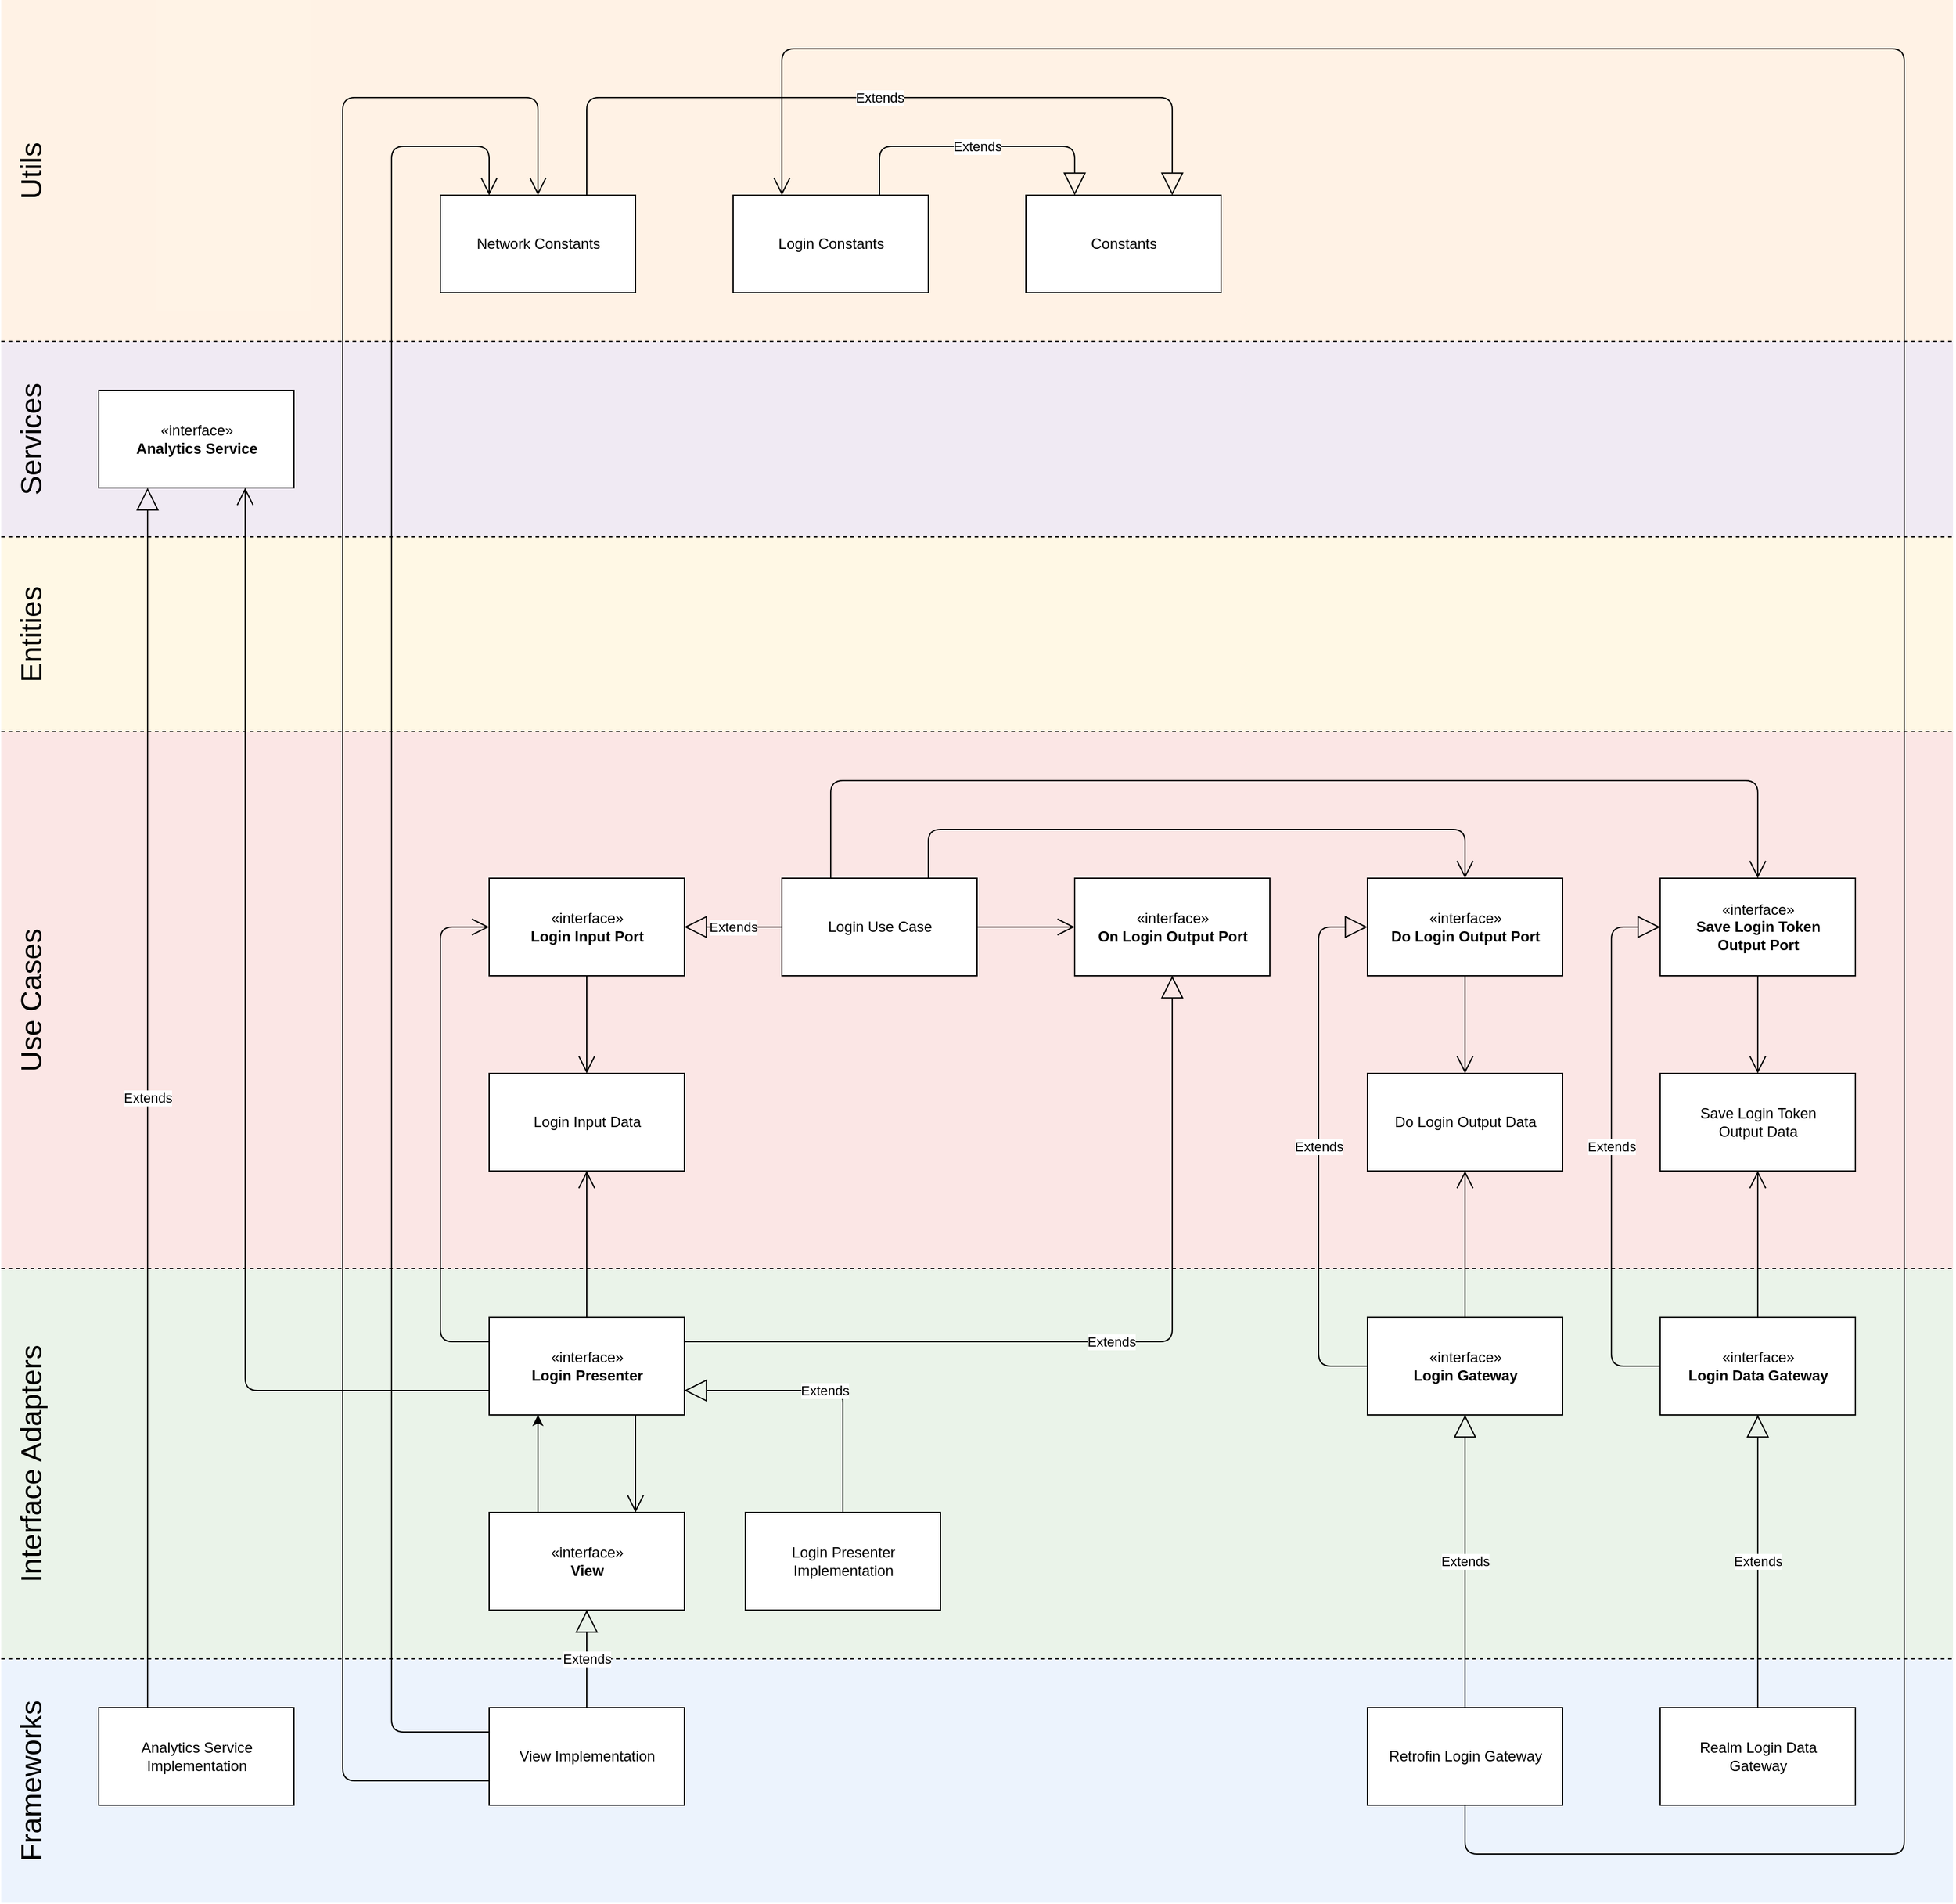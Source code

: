 <mxfile version="14.2.7" type="device"><diagram id="C5RBs43oDa-KdzZeNtuy" name="Page-1"><mxGraphModel dx="946" dy="564" grid="1" gridSize="10" guides="1" tooltips="1" connect="1" arrows="1" fold="1" page="1" pageScale="1" pageWidth="1920" pageHeight="1200" math="0" shadow="0"><root><mxCell id="WIyWlLk6GJQsqaUBKTNV-0"/><mxCell id="WIyWlLk6GJQsqaUBKTNV-1" parent="WIyWlLk6GJQsqaUBKTNV-0"/><mxCell id="96NUIp19MMEh6ffGjS8R-17" value="" style="rounded=0;whiteSpace=wrap;html=1;fillColor=#e1d5e7;opacity=50;strokeColor=none;" vertex="1" parent="WIyWlLk6GJQsqaUBKTNV-1"><mxGeometry y="280" width="1600" height="160" as="geometry"/></mxCell><mxCell id="SyCtr17LZEkFtD2IQ6eP-5" value="" style="rounded=0;whiteSpace=wrap;html=1;opacity=50;fillColor=#ffe6cc;strokeColor=none;" parent="WIyWlLk6GJQsqaUBKTNV-1" vertex="1"><mxGeometry width="1600" height="280" as="geometry"/></mxCell><mxCell id="klhKIIg2TK-vuq3G0jQl-57" value="" style="rounded=0;whiteSpace=wrap;html=1;opacity=50;fillColor=#dae8fc;strokeColor=none;" parent="WIyWlLk6GJQsqaUBKTNV-1" vertex="1"><mxGeometry y="1360" width="1600" height="200" as="geometry"/></mxCell><mxCell id="klhKIIg2TK-vuq3G0jQl-56" value="" style="rounded=0;whiteSpace=wrap;html=1;opacity=50;fillColor=#d5e8d4;strokeColor=none;" parent="WIyWlLk6GJQsqaUBKTNV-1" vertex="1"><mxGeometry y="1040" width="1600" height="320" as="geometry"/></mxCell><mxCell id="klhKIIg2TK-vuq3G0jQl-55" value="" style="rounded=0;whiteSpace=wrap;html=1;opacity=50;fillColor=#f8cecc;strokeColor=none;" parent="WIyWlLk6GJQsqaUBKTNV-1" vertex="1"><mxGeometry y="600" width="1600" height="440" as="geometry"/></mxCell><mxCell id="klhKIIg2TK-vuq3G0jQl-54" value="" style="rounded=0;whiteSpace=wrap;html=1;fillColor=#fff2cc;strokeColor=none;opacity=50;" parent="WIyWlLk6GJQsqaUBKTNV-1" vertex="1"><mxGeometry y="440" width="1600" height="160" as="geometry"/></mxCell><mxCell id="klhKIIg2TK-vuq3G0jQl-42" value="" style="endArrow=none;dashed=1;html=1;" parent="WIyWlLk6GJQsqaUBKTNV-1" edge="1"><mxGeometry width="50" height="50" relative="1" as="geometry"><mxPoint y="1360" as="sourcePoint"/><mxPoint x="1600" y="1360" as="targetPoint"/></mxGeometry></mxCell><mxCell id="klhKIIg2TK-vuq3G0jQl-19" value="" style="endArrow=none;dashed=1;html=1;" parent="WIyWlLk6GJQsqaUBKTNV-1" edge="1"><mxGeometry width="50" height="50" relative="1" as="geometry"><mxPoint y="1040" as="sourcePoint"/><mxPoint x="1600" y="1040" as="targetPoint"/></mxGeometry></mxCell><mxCell id="klhKIIg2TK-vuq3G0jQl-0" value="&lt;font style=&quot;font-size: 24px&quot;&gt;Entities&lt;/font&gt;" style="text;html=1;strokeColor=none;fillColor=none;align=center;verticalAlign=middle;whiteSpace=wrap;rounded=0;autosize=1;rotation=-90;" parent="WIyWlLk6GJQsqaUBKTNV-1" vertex="1"><mxGeometry x="-20" y="510" width="90" height="20" as="geometry"/></mxCell><mxCell id="klhKIIg2TK-vuq3G0jQl-1" value="" style="endArrow=none;dashed=1;html=1;" parent="WIyWlLk6GJQsqaUBKTNV-1" edge="1"><mxGeometry width="50" height="50" relative="1" as="geometry"><mxPoint y="600" as="sourcePoint"/><mxPoint x="1600" y="600" as="targetPoint"/></mxGeometry></mxCell><mxCell id="klhKIIg2TK-vuq3G0jQl-2" value="Login Use Case" style="html=1;" parent="WIyWlLk6GJQsqaUBKTNV-1" vertex="1"><mxGeometry x="640" y="720" width="160" height="80" as="geometry"/></mxCell><mxCell id="klhKIIg2TK-vuq3G0jQl-3" value="«interface»&lt;br&gt;&lt;b&gt;Login Input Port&lt;/b&gt;" style="html=1;" parent="WIyWlLk6GJQsqaUBKTNV-1" vertex="1"><mxGeometry x="400" y="720" width="160" height="80" as="geometry"/></mxCell><mxCell id="klhKIIg2TK-vuq3G0jQl-4" value="Extends" style="endArrow=block;endSize=16;endFill=0;html=1;exitX=0;exitY=0.5;exitDx=0;exitDy=0;entryX=1;entryY=0.5;entryDx=0;entryDy=0;" parent="WIyWlLk6GJQsqaUBKTNV-1" source="klhKIIg2TK-vuq3G0jQl-2" target="klhKIIg2TK-vuq3G0jQl-3" edge="1"><mxGeometry width="160" relative="1" as="geometry"><mxPoint x="520" y="900" as="sourcePoint"/><mxPoint x="680" y="900" as="targetPoint"/></mxGeometry></mxCell><mxCell id="klhKIIg2TK-vuq3G0jQl-8" value="«interface»&lt;br&gt;&lt;b&gt;Do Login Output Port&lt;/b&gt;" style="html=1;" parent="WIyWlLk6GJQsqaUBKTNV-1" vertex="1"><mxGeometry x="1120" y="720" width="160" height="80" as="geometry"/></mxCell><mxCell id="klhKIIg2TK-vuq3G0jQl-16" value="«interface»&lt;br&gt;&lt;b&gt;Save Login Token&lt;br&gt;Output Port&lt;br&gt;&lt;/b&gt;" style="html=1;" parent="WIyWlLk6GJQsqaUBKTNV-1" vertex="1"><mxGeometry x="1360" y="720" width="160" height="80" as="geometry"/></mxCell><mxCell id="klhKIIg2TK-vuq3G0jQl-20" value="«interface»&lt;br&gt;&lt;b&gt;Login Presenter&lt;/b&gt;" style="html=1;" parent="WIyWlLk6GJQsqaUBKTNV-1" vertex="1"><mxGeometry x="400" y="1080" width="160" height="80" as="geometry"/></mxCell><mxCell id="klhKIIg2TK-vuq3G0jQl-21" value="«interface»&lt;br&gt;&lt;b&gt;On Login Output Port&lt;/b&gt;" style="html=1;" parent="WIyWlLk6GJQsqaUBKTNV-1" vertex="1"><mxGeometry x="880" y="720" width="160" height="80" as="geometry"/></mxCell><mxCell id="klhKIIg2TK-vuq3G0jQl-22" value="" style="endArrow=open;endFill=1;endSize=12;html=1;exitX=1;exitY=0.5;exitDx=0;exitDy=0;entryX=0;entryY=0.5;entryDx=0;entryDy=0;" parent="WIyWlLk6GJQsqaUBKTNV-1" source="klhKIIg2TK-vuq3G0jQl-2" target="klhKIIg2TK-vuq3G0jQl-21" edge="1"><mxGeometry width="160" relative="1" as="geometry"><mxPoint x="800" y="880" as="sourcePoint"/><mxPoint x="960" y="880" as="targetPoint"/></mxGeometry></mxCell><mxCell id="klhKIIg2TK-vuq3G0jQl-25" value="" style="endArrow=open;endFill=1;endSize=12;html=1;exitX=0.75;exitY=0;exitDx=0;exitDy=0;entryX=0.5;entryY=0;entryDx=0;entryDy=0;" parent="WIyWlLk6GJQsqaUBKTNV-1" source="klhKIIg2TK-vuq3G0jQl-2" target="klhKIIg2TK-vuq3G0jQl-8" edge="1"><mxGeometry width="160" relative="1" as="geometry"><mxPoint x="780" y="680" as="sourcePoint"/><mxPoint x="940" y="680" as="targetPoint"/><Array as="points"><mxPoint x="760" y="680"/><mxPoint x="1200" y="680"/></Array></mxGeometry></mxCell><mxCell id="klhKIIg2TK-vuq3G0jQl-26" value="" style="endArrow=open;endFill=1;endSize=12;html=1;exitX=0.25;exitY=0;exitDx=0;exitDy=0;entryX=0.5;entryY=0;entryDx=0;entryDy=0;" parent="WIyWlLk6GJQsqaUBKTNV-1" source="klhKIIg2TK-vuq3G0jQl-2" target="klhKIIg2TK-vuq3G0jQl-16" edge="1"><mxGeometry width="160" relative="1" as="geometry"><mxPoint x="680" y="660" as="sourcePoint"/><mxPoint x="840" y="660" as="targetPoint"/><Array as="points"><mxPoint x="680" y="640"/><mxPoint x="1440" y="640"/></Array></mxGeometry></mxCell><mxCell id="klhKIIg2TK-vuq3G0jQl-27" value="«interface»&lt;br&gt;&lt;b&gt;Login Gateway&lt;/b&gt;" style="html=1;" parent="WIyWlLk6GJQsqaUBKTNV-1" vertex="1"><mxGeometry x="1120" y="1080" width="160" height="80" as="geometry"/></mxCell><mxCell id="klhKIIg2TK-vuq3G0jQl-29" value="«interface»&lt;br&gt;&lt;b&gt;Login Data Gateway&lt;/b&gt;" style="html=1;" parent="WIyWlLk6GJQsqaUBKTNV-1" vertex="1"><mxGeometry x="1360" y="1080" width="160" height="80" as="geometry"/></mxCell><mxCell id="klhKIIg2TK-vuq3G0jQl-37" value="«interface»&lt;br&gt;&lt;b&gt;View&lt;/b&gt;" style="html=1;" parent="WIyWlLk6GJQsqaUBKTNV-1" vertex="1"><mxGeometry x="400" y="1240" width="160" height="80" as="geometry"/></mxCell><mxCell id="klhKIIg2TK-vuq3G0jQl-38" value="Login Presenter&lt;br&gt;Implementation" style="html=1;" parent="WIyWlLk6GJQsqaUBKTNV-1" vertex="1"><mxGeometry x="610" y="1240" width="160" height="80" as="geometry"/></mxCell><mxCell id="klhKIIg2TK-vuq3G0jQl-43" value="View Implementation" style="html=1;" parent="WIyWlLk6GJQsqaUBKTNV-1" vertex="1"><mxGeometry x="400" y="1400" width="160" height="80" as="geometry"/></mxCell><mxCell id="klhKIIg2TK-vuq3G0jQl-44" value="Extends" style="endArrow=block;endSize=16;endFill=0;html=1;exitX=0.5;exitY=0;exitDx=0;exitDy=0;entryX=0.5;entryY=1;entryDx=0;entryDy=0;" parent="WIyWlLk6GJQsqaUBKTNV-1" source="klhKIIg2TK-vuq3G0jQl-43" target="klhKIIg2TK-vuq3G0jQl-37" edge="1"><mxGeometry width="160" relative="1" as="geometry"><mxPoint x="610" y="1490" as="sourcePoint"/><mxPoint x="770" y="1490" as="targetPoint"/></mxGeometry></mxCell><mxCell id="klhKIIg2TK-vuq3G0jQl-45" value="Retrofin Login&amp;nbsp;Gateway" style="html=1;" parent="WIyWlLk6GJQsqaUBKTNV-1" vertex="1"><mxGeometry x="1120" y="1400" width="160" height="80" as="geometry"/></mxCell><mxCell id="klhKIIg2TK-vuq3G0jQl-47" value="Extends" style="endArrow=block;endSize=16;endFill=0;html=1;exitX=0.5;exitY=0;exitDx=0;exitDy=0;entryX=0.5;entryY=1;entryDx=0;entryDy=0;" parent="WIyWlLk6GJQsqaUBKTNV-1" source="klhKIIg2TK-vuq3G0jQl-45" target="klhKIIg2TK-vuq3G0jQl-27" edge="1"><mxGeometry width="160" relative="1" as="geometry"><mxPoint x="1170" y="1280" as="sourcePoint"/><mxPoint x="1330" y="1280" as="targetPoint"/></mxGeometry></mxCell><mxCell id="klhKIIg2TK-vuq3G0jQl-48" value="Realm Login Data&lt;br&gt;Gateway" style="html=1;" parent="WIyWlLk6GJQsqaUBKTNV-1" vertex="1"><mxGeometry x="1360" y="1400" width="160" height="80" as="geometry"/></mxCell><mxCell id="klhKIIg2TK-vuq3G0jQl-50" value="Extends" style="endArrow=block;endSize=16;endFill=0;html=1;exitX=0.5;exitY=0;exitDx=0;exitDy=0;entryX=0.5;entryY=1;entryDx=0;entryDy=0;" parent="WIyWlLk6GJQsqaUBKTNV-1" source="klhKIIg2TK-vuq3G0jQl-48" target="klhKIIg2TK-vuq3G0jQl-29" edge="1"><mxGeometry width="160" relative="1" as="geometry"><mxPoint x="1450" y="1240" as="sourcePoint"/><mxPoint x="1610" y="1240" as="targetPoint"/></mxGeometry></mxCell><mxCell id="klhKIIg2TK-vuq3G0jQl-51" value="&lt;font style=&quot;font-size: 24px&quot;&gt;Interface Adapters&lt;/font&gt;" style="text;html=1;strokeColor=none;fillColor=none;align=center;verticalAlign=middle;whiteSpace=wrap;rounded=0;autosize=1;rotation=-90;" parent="WIyWlLk6GJQsqaUBKTNV-1" vertex="1"><mxGeometry x="-80" y="1190" width="210" height="20" as="geometry"/></mxCell><mxCell id="klhKIIg2TK-vuq3G0jQl-52" value="&lt;font style=&quot;font-size: 24px&quot;&gt;Use Cases&lt;/font&gt;" style="text;html=1;strokeColor=none;fillColor=none;align=center;verticalAlign=middle;whiteSpace=wrap;rounded=0;autosize=1;rotation=-90;" parent="WIyWlLk6GJQsqaUBKTNV-1" vertex="1"><mxGeometry x="-40" y="810" width="130" height="20" as="geometry"/></mxCell><mxCell id="klhKIIg2TK-vuq3G0jQl-53" value="&lt;font style=&quot;font-size: 24px&quot;&gt;Frameworks&lt;/font&gt;" style="text;html=1;strokeColor=none;fillColor=none;align=center;verticalAlign=middle;whiteSpace=wrap;rounded=0;autosize=1;rotation=-90;" parent="WIyWlLk6GJQsqaUBKTNV-1" vertex="1"><mxGeometry x="-50" y="1450" width="150" height="20" as="geometry"/></mxCell><mxCell id="klhKIIg2TK-vuq3G0jQl-58" value="" style="endArrow=classic;html=1;entryX=0.25;entryY=1;entryDx=0;entryDy=0;exitX=0.25;exitY=0;exitDx=0;exitDy=0;" parent="WIyWlLk6GJQsqaUBKTNV-1" source="klhKIIg2TK-vuq3G0jQl-37" target="klhKIIg2TK-vuq3G0jQl-20" edge="1"><mxGeometry width="50" height="50" relative="1" as="geometry"><mxPoint x="320" y="1210" as="sourcePoint"/><mxPoint x="370" y="1160" as="targetPoint"/></mxGeometry></mxCell><mxCell id="klhKIIg2TK-vuq3G0jQl-59" value="" style="endArrow=open;endFill=1;endSize=12;html=1;exitX=0.75;exitY=1;exitDx=0;exitDy=0;entryX=0.75;entryY=0;entryDx=0;entryDy=0;" parent="WIyWlLk6GJQsqaUBKTNV-1" source="klhKIIg2TK-vuq3G0jQl-20" target="klhKIIg2TK-vuq3G0jQl-37" edge="1"><mxGeometry width="160" relative="1" as="geometry"><mxPoint x="630" y="1170" as="sourcePoint"/><mxPoint x="790" y="1170" as="targetPoint"/></mxGeometry></mxCell><mxCell id="klhKIIg2TK-vuq3G0jQl-60" value="Extends" style="endArrow=block;endSize=16;endFill=0;html=1;exitX=0.5;exitY=0;exitDx=0;exitDy=0;entryX=1;entryY=0.75;entryDx=0;entryDy=0;" parent="WIyWlLk6GJQsqaUBKTNV-1" source="klhKIIg2TK-vuq3G0jQl-38" target="klhKIIg2TK-vuq3G0jQl-20" edge="1"><mxGeometry width="160" relative="1" as="geometry"><mxPoint x="700" y="1130" as="sourcePoint"/><mxPoint x="860" y="1130" as="targetPoint"/><Array as="points"><mxPoint x="690" y="1140"/></Array></mxGeometry></mxCell><mxCell id="klhKIIg2TK-vuq3G0jQl-61" value="Extends" style="endArrow=block;endSize=16;endFill=0;html=1;exitX=1;exitY=0.25;exitDx=0;exitDy=0;entryX=0.5;entryY=1;entryDx=0;entryDy=0;" parent="WIyWlLk6GJQsqaUBKTNV-1" source="klhKIIg2TK-vuq3G0jQl-20" target="klhKIIg2TK-vuq3G0jQl-21" edge="1"><mxGeometry width="160" relative="1" as="geometry"><mxPoint x="770" y="880" as="sourcePoint"/><mxPoint x="930" y="880" as="targetPoint"/><Array as="points"><mxPoint x="960" y="1100"/></Array></mxGeometry></mxCell><mxCell id="klhKIIg2TK-vuq3G0jQl-62" value="" style="endArrow=open;endFill=1;endSize=12;html=1;exitX=0;exitY=0.25;exitDx=0;exitDy=0;entryX=0;entryY=0.5;entryDx=0;entryDy=0;" parent="WIyWlLk6GJQsqaUBKTNV-1" source="klhKIIg2TK-vuq3G0jQl-20" target="klhKIIg2TK-vuq3G0jQl-3" edge="1"><mxGeometry width="160" relative="1" as="geometry"><mxPoint x="290" y="920" as="sourcePoint"/><mxPoint x="450" y="920" as="targetPoint"/><Array as="points"><mxPoint x="360" y="1100"/><mxPoint x="360" y="760"/></Array></mxGeometry></mxCell><mxCell id="klhKIIg2TK-vuq3G0jQl-63" value="Extends" style="endArrow=block;endSize=16;endFill=0;html=1;entryX=0;entryY=0.5;entryDx=0;entryDy=0;exitX=0;exitY=0.5;exitDx=0;exitDy=0;" parent="WIyWlLk6GJQsqaUBKTNV-1" source="klhKIIg2TK-vuq3G0jQl-27" target="klhKIIg2TK-vuq3G0jQl-8" edge="1"><mxGeometry width="160" relative="1" as="geometry"><mxPoint x="970" y="950" as="sourcePoint"/><mxPoint x="1130" y="950" as="targetPoint"/><Array as="points"><mxPoint x="1080" y="1120"/><mxPoint x="1080" y="760"/></Array></mxGeometry></mxCell><mxCell id="klhKIIg2TK-vuq3G0jQl-64" value="Extends" style="endArrow=block;endSize=16;endFill=0;html=1;entryX=0;entryY=0.5;entryDx=0;entryDy=0;exitX=0;exitY=0.5;exitDx=0;exitDy=0;" parent="WIyWlLk6GJQsqaUBKTNV-1" source="klhKIIg2TK-vuq3G0jQl-29" target="klhKIIg2TK-vuq3G0jQl-16" edge="1"><mxGeometry width="160" relative="1" as="geometry"><mxPoint x="970" y="990" as="sourcePoint"/><mxPoint x="1130" y="990" as="targetPoint"/><Array as="points"><mxPoint x="1320" y="1120"/><mxPoint x="1320" y="760"/></Array></mxGeometry></mxCell><mxCell id="Gx-4v-lSRYxJ3VBSYdDU-0" value="&lt;font style=&quot;font-size: 24px&quot;&gt;Utils&lt;/font&gt;" style="text;html=1;strokeColor=none;fillColor=none;align=center;verticalAlign=middle;whiteSpace=wrap;rounded=0;opacity=50;rotation=-90;" parent="WIyWlLk6GJQsqaUBKTNV-1" vertex="1"><mxGeometry x="5" y="130" width="40" height="20" as="geometry"/></mxCell><mxCell id="Gx-4v-lSRYxJ3VBSYdDU-1" value="Network Constants" style="html=1;" parent="WIyWlLk6GJQsqaUBKTNV-1" vertex="1"><mxGeometry x="360" y="160" width="160" height="80" as="geometry"/></mxCell><mxCell id="Gx-4v-lSRYxJ3VBSYdDU-3" value="Constants" style="html=1;" parent="WIyWlLk6GJQsqaUBKTNV-1" vertex="1"><mxGeometry x="840" y="160" width="160" height="80" as="geometry"/></mxCell><mxCell id="Gx-4v-lSRYxJ3VBSYdDU-4" value="Login Constants" style="html=1;" parent="WIyWlLk6GJQsqaUBKTNV-1" vertex="1"><mxGeometry x="600" y="160" width="160" height="80" as="geometry"/></mxCell><mxCell id="Gx-4v-lSRYxJ3VBSYdDU-5" value="Extends" style="endArrow=block;endSize=16;endFill=0;html=1;exitX=0.75;exitY=0;exitDx=0;exitDy=0;entryX=0.25;entryY=0;entryDx=0;entryDy=0;" parent="WIyWlLk6GJQsqaUBKTNV-1" source="Gx-4v-lSRYxJ3VBSYdDU-4" edge="1"><mxGeometry width="160" relative="1" as="geometry"><mxPoint x="500" y="110" as="sourcePoint"/><mxPoint x="880" y="160" as="targetPoint"/><Array as="points"><mxPoint x="720" y="120"/><mxPoint x="880" y="120"/></Array></mxGeometry></mxCell><mxCell id="Gx-4v-lSRYxJ3VBSYdDU-6" value="Extends" style="endArrow=block;endSize=16;endFill=0;html=1;exitX=0.75;exitY=0;exitDx=0;exitDy=0;entryX=0.75;entryY=0;entryDx=0;entryDy=0;" parent="WIyWlLk6GJQsqaUBKTNV-1" source="Gx-4v-lSRYxJ3VBSYdDU-1" edge="1"><mxGeometry width="160" relative="1" as="geometry"><mxPoint x="470" y="80" as="sourcePoint"/><mxPoint x="960" y="160" as="targetPoint"/><Array as="points"><mxPoint x="480" y="80"/><mxPoint x="960" y="80"/></Array></mxGeometry></mxCell><mxCell id="SyCtr17LZEkFtD2IQ6eP-0" value="" style="endArrow=open;endFill=1;endSize=12;html=1;exitX=0;exitY=0.25;exitDx=0;exitDy=0;entryX=0.25;entryY=0;entryDx=0;entryDy=0;" parent="WIyWlLk6GJQsqaUBKTNV-1" source="klhKIIg2TK-vuq3G0jQl-43" target="Gx-4v-lSRYxJ3VBSYdDU-1" edge="1"><mxGeometry width="160" relative="1" as="geometry"><mxPoint x="690" y="1040" as="sourcePoint"/><mxPoint x="170" y="450" as="targetPoint"/><Array as="points"><mxPoint x="320" y="1420"/><mxPoint x="320" y="120"/><mxPoint x="400" y="120"/></Array></mxGeometry></mxCell><mxCell id="SyCtr17LZEkFtD2IQ6eP-1" value="" style="endArrow=open;endFill=1;endSize=12;html=1;exitX=0;exitY=0.75;exitDx=0;exitDy=0;entryX=0.5;entryY=0;entryDx=0;entryDy=0;" parent="WIyWlLk6GJQsqaUBKTNV-1" source="klhKIIg2TK-vuq3G0jQl-43" target="Gx-4v-lSRYxJ3VBSYdDU-1" edge="1"><mxGeometry width="160" relative="1" as="geometry"><mxPoint x="390" y="1320" as="sourcePoint"/><mxPoint x="170" y="230" as="targetPoint"/><Array as="points"><mxPoint x="280" y="1460"/><mxPoint x="280" y="80"/><mxPoint x="440" y="80"/></Array></mxGeometry></mxCell><mxCell id="SyCtr17LZEkFtD2IQ6eP-2" value="" style="endArrow=open;endFill=1;endSize=12;html=1;exitX=0.5;exitY=1;exitDx=0;exitDy=0;entryX=0.25;entryY=0;entryDx=0;entryDy=0;" parent="WIyWlLk6GJQsqaUBKTNV-1" source="klhKIIg2TK-vuq3G0jQl-45" target="Gx-4v-lSRYxJ3VBSYdDU-4" edge="1"><mxGeometry width="160" relative="1" as="geometry"><mxPoint x="1230" y="1230" as="sourcePoint"/><mxPoint x="600" y="40" as="targetPoint"/><Array as="points"><mxPoint x="1200" y="1520"/><mxPoint x="1560" y="1520"/><mxPoint x="1560" y="40"/><mxPoint x="640" y="40"/></Array></mxGeometry></mxCell><mxCell id="SyCtr17LZEkFtD2IQ6eP-3" value="" style="endArrow=none;dashed=1;html=1;" parent="WIyWlLk6GJQsqaUBKTNV-1" edge="1"><mxGeometry width="50" height="50" relative="1" as="geometry"><mxPoint y="440" as="sourcePoint"/><mxPoint x="1600" y="440" as="targetPoint"/></mxGeometry></mxCell><mxCell id="96NUIp19MMEh6ffGjS8R-0" value="Login Input Data" style="html=1;" vertex="1" parent="WIyWlLk6GJQsqaUBKTNV-1"><mxGeometry x="400" y="880" width="160" height="80" as="geometry"/></mxCell><mxCell id="96NUIp19MMEh6ffGjS8R-1" value="" style="endArrow=open;endFill=1;endSize=12;html=1;exitX=0.5;exitY=1;exitDx=0;exitDy=0;entryX=0.5;entryY=0;entryDx=0;entryDy=0;" edge="1" parent="WIyWlLk6GJQsqaUBKTNV-1" source="klhKIIg2TK-vuq3G0jQl-3" target="96NUIp19MMEh6ffGjS8R-0"><mxGeometry width="160" relative="1" as="geometry"><mxPoint x="600" y="910" as="sourcePoint"/><mxPoint x="760" y="910" as="targetPoint"/></mxGeometry></mxCell><mxCell id="96NUIp19MMEh6ffGjS8R-2" value="" style="endArrow=open;endFill=1;endSize=12;html=1;exitX=0.5;exitY=0;exitDx=0;exitDy=0;entryX=0.5;entryY=1;entryDx=0;entryDy=0;" edge="1" parent="WIyWlLk6GJQsqaUBKTNV-1" source="klhKIIg2TK-vuq3G0jQl-20" target="96NUIp19MMEh6ffGjS8R-0"><mxGeometry width="160" relative="1" as="geometry"><mxPoint x="650" y="900" as="sourcePoint"/><mxPoint x="810" y="900" as="targetPoint"/></mxGeometry></mxCell><mxCell id="96NUIp19MMEh6ffGjS8R-3" value="Do Login Output Data" style="html=1;" vertex="1" parent="WIyWlLk6GJQsqaUBKTNV-1"><mxGeometry x="1120" y="880" width="160" height="80" as="geometry"/></mxCell><mxCell id="96NUIp19MMEh6ffGjS8R-4" value="" style="endArrow=open;endFill=1;endSize=12;html=1;exitX=0.5;exitY=1;exitDx=0;exitDy=0;entryX=0.5;entryY=0;entryDx=0;entryDy=0;" edge="1" parent="WIyWlLk6GJQsqaUBKTNV-1" source="klhKIIg2TK-vuq3G0jQl-8" target="96NUIp19MMEh6ffGjS8R-3"><mxGeometry width="160" relative="1" as="geometry"><mxPoint x="1400" y="900" as="sourcePoint"/><mxPoint x="1560" y="900" as="targetPoint"/></mxGeometry></mxCell><mxCell id="96NUIp19MMEh6ffGjS8R-5" value="" style="endArrow=open;endFill=1;endSize=12;html=1;exitX=0.5;exitY=0;exitDx=0;exitDy=0;entryX=0.5;entryY=1;entryDx=0;entryDy=0;" edge="1" parent="WIyWlLk6GJQsqaUBKTNV-1" source="klhKIIg2TK-vuq3G0jQl-27" target="96NUIp19MMEh6ffGjS8R-3"><mxGeometry width="160" relative="1" as="geometry"><mxPoint x="1370" y="960" as="sourcePoint"/><mxPoint x="1530" y="960" as="targetPoint"/></mxGeometry></mxCell><mxCell id="96NUIp19MMEh6ffGjS8R-6" value="Save Login Token&lt;br&gt;Output Data" style="html=1;" vertex="1" parent="WIyWlLk6GJQsqaUBKTNV-1"><mxGeometry x="1360" y="880" width="160" height="80" as="geometry"/></mxCell><mxCell id="96NUIp19MMEh6ffGjS8R-7" value="" style="endArrow=open;endFill=1;endSize=12;html=1;exitX=0.5;exitY=1;exitDx=0;exitDy=0;entryX=0.5;entryY=0;entryDx=0;entryDy=0;" edge="1" parent="WIyWlLk6GJQsqaUBKTNV-1" source="klhKIIg2TK-vuq3G0jQl-16" target="96NUIp19MMEh6ffGjS8R-6"><mxGeometry width="160" relative="1" as="geometry"><mxPoint x="1680" y="870" as="sourcePoint"/><mxPoint x="1840" y="870" as="targetPoint"/></mxGeometry></mxCell><mxCell id="96NUIp19MMEh6ffGjS8R-8" value="" style="endArrow=open;endFill=1;endSize=12;html=1;exitX=0.5;exitY=0;exitDx=0;exitDy=0;entryX=0.5;entryY=1;entryDx=0;entryDy=0;" edge="1" parent="WIyWlLk6GJQsqaUBKTNV-1" source="klhKIIg2TK-vuq3G0jQl-29" target="96NUIp19MMEh6ffGjS8R-6"><mxGeometry width="160" relative="1" as="geometry"><mxPoint x="1670" y="930" as="sourcePoint"/><mxPoint x="1830" y="930" as="targetPoint"/></mxGeometry></mxCell><mxCell id="96NUIp19MMEh6ffGjS8R-11" value="&lt;font style=&quot;font-size: 24px&quot;&gt;Services&lt;/font&gt;" style="text;html=1;strokeColor=none;fillColor=none;align=center;verticalAlign=middle;whiteSpace=wrap;rounded=0;autosize=1;rotation=-90;" vertex="1" parent="WIyWlLk6GJQsqaUBKTNV-1"><mxGeometry x="-30" y="350" width="110" height="20" as="geometry"/></mxCell><mxCell id="96NUIp19MMEh6ffGjS8R-12" value="«interface»&lt;br&gt;&lt;b&gt;Analytics Service&lt;/b&gt;" style="html=1;" vertex="1" parent="WIyWlLk6GJQsqaUBKTNV-1"><mxGeometry x="80" y="320" width="160" height="80" as="geometry"/></mxCell><mxCell id="96NUIp19MMEh6ffGjS8R-13" value="Analytics Service&lt;br&gt;Implementation" style="html=1;" vertex="1" parent="WIyWlLk6GJQsqaUBKTNV-1"><mxGeometry x="80" y="1400" width="160" height="80" as="geometry"/></mxCell><mxCell id="96NUIp19MMEh6ffGjS8R-14" value="Extends" style="endArrow=block;endSize=16;endFill=0;html=1;exitX=0.25;exitY=0;exitDx=0;exitDy=0;entryX=0.25;entryY=1;entryDx=0;entryDy=0;" edge="1" parent="WIyWlLk6GJQsqaUBKTNV-1" source="96NUIp19MMEh6ffGjS8R-13" target="96NUIp19MMEh6ffGjS8R-12"><mxGeometry width="160" relative="1" as="geometry"><mxPoint x="100" y="1130" as="sourcePoint"/><mxPoint x="260" y="1130" as="targetPoint"/></mxGeometry></mxCell><mxCell id="96NUIp19MMEh6ffGjS8R-15" value="" style="endArrow=open;endFill=1;endSize=12;html=1;exitX=0;exitY=0.75;exitDx=0;exitDy=0;entryX=0.75;entryY=1;entryDx=0;entryDy=0;" edge="1" parent="WIyWlLk6GJQsqaUBKTNV-1" source="klhKIIg2TK-vuq3G0jQl-20" target="96NUIp19MMEh6ffGjS8R-12"><mxGeometry width="160" relative="1" as="geometry"><mxPoint x="170" y="1000" as="sourcePoint"/><mxPoint x="170" y="900" as="targetPoint"/><Array as="points"><mxPoint x="200" y="1140"/></Array></mxGeometry></mxCell><mxCell id="96NUIp19MMEh6ffGjS8R-16" value="" style="endArrow=none;dashed=1;html=1;" edge="1" parent="WIyWlLk6GJQsqaUBKTNV-1"><mxGeometry width="50" height="50" relative="1" as="geometry"><mxPoint y="280" as="sourcePoint"/><mxPoint x="1600" y="280" as="targetPoint"/></mxGeometry></mxCell></root></mxGraphModel></diagram></mxfile>